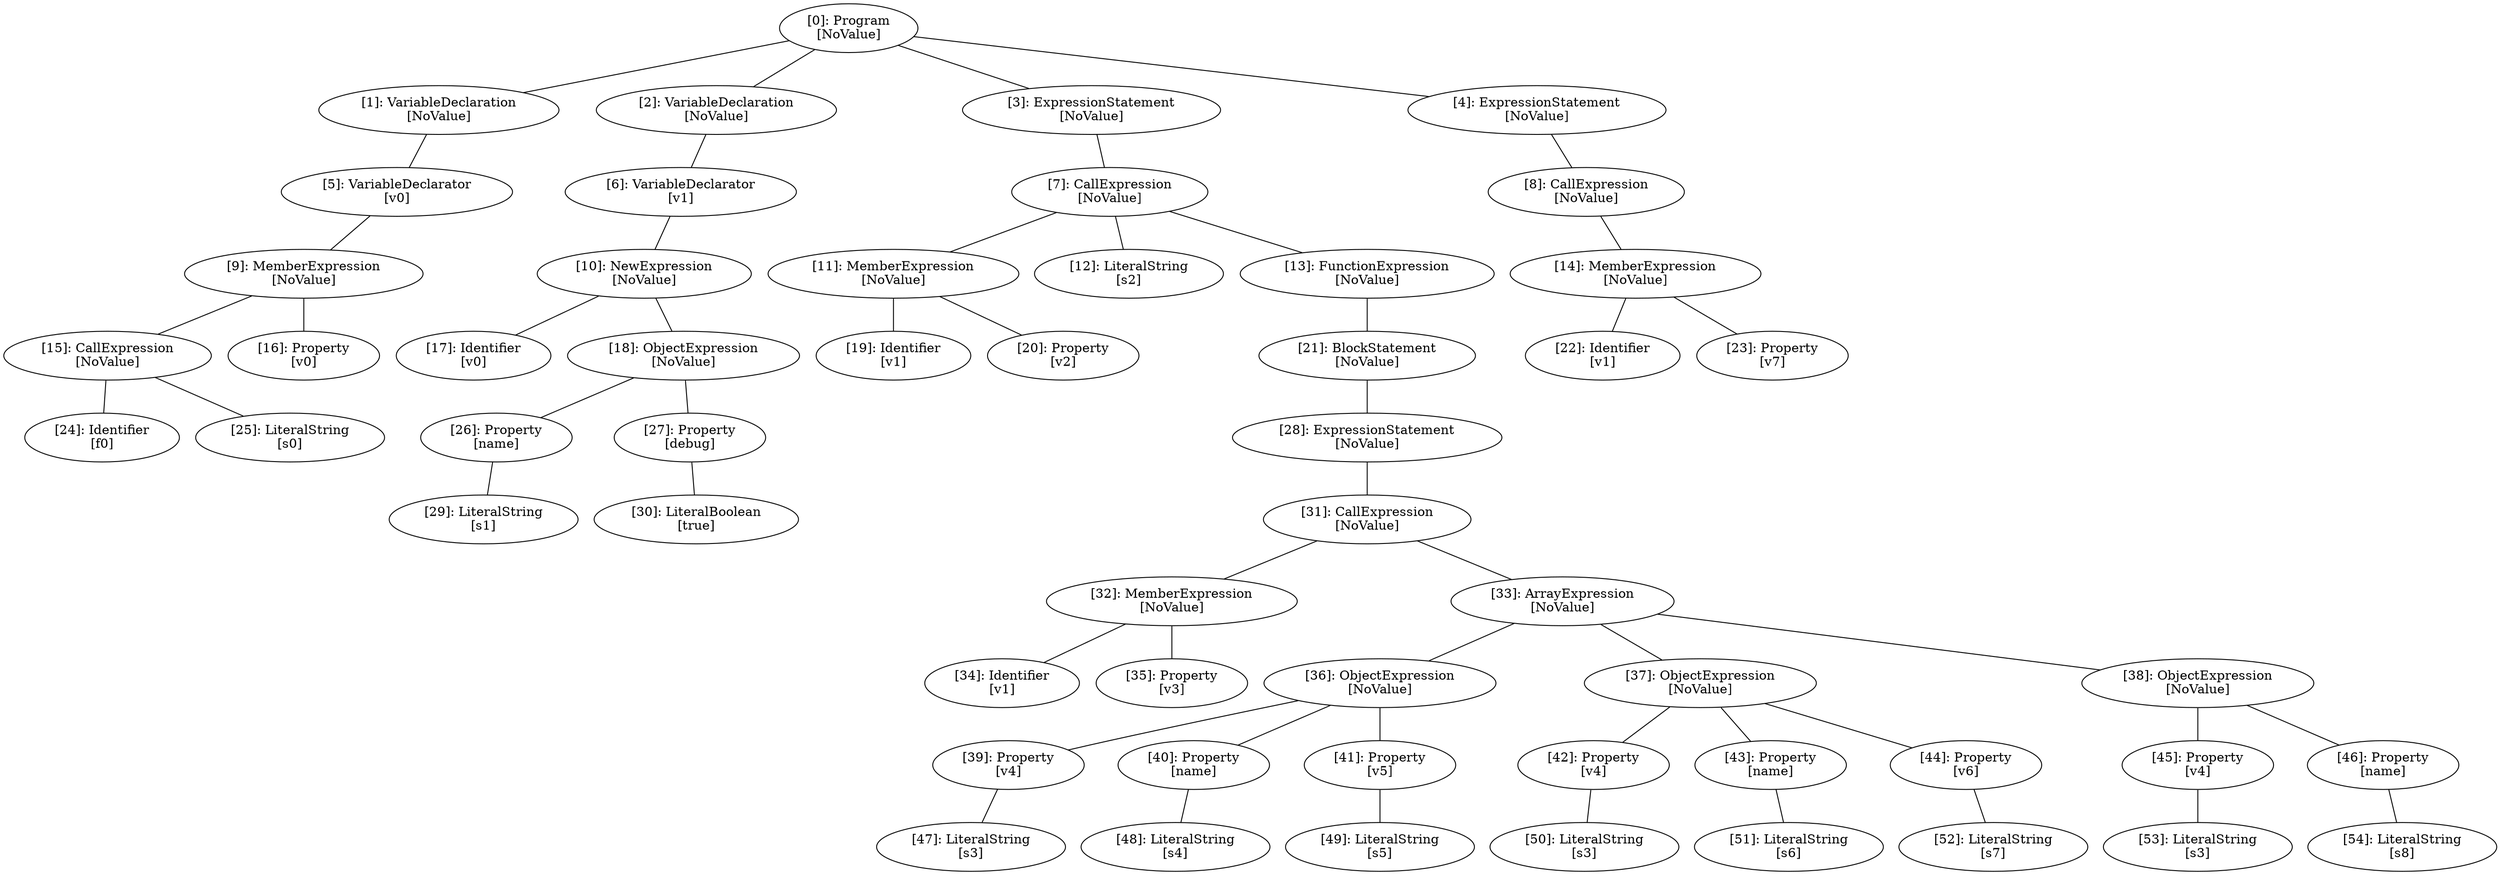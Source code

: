 // Result
graph {
	0 [label="[0]: Program
[NoValue]"]
	1 [label="[1]: VariableDeclaration
[NoValue]"]
	2 [label="[2]: VariableDeclaration
[NoValue]"]
	3 [label="[3]: ExpressionStatement
[NoValue]"]
	4 [label="[4]: ExpressionStatement
[NoValue]"]
	5 [label="[5]: VariableDeclarator
[v0]"]
	6 [label="[6]: VariableDeclarator
[v1]"]
	7 [label="[7]: CallExpression
[NoValue]"]
	8 [label="[8]: CallExpression
[NoValue]"]
	9 [label="[9]: MemberExpression
[NoValue]"]
	10 [label="[10]: NewExpression
[NoValue]"]
	11 [label="[11]: MemberExpression
[NoValue]"]
	12 [label="[12]: LiteralString
[s2]"]
	13 [label="[13]: FunctionExpression
[NoValue]"]
	14 [label="[14]: MemberExpression
[NoValue]"]
	15 [label="[15]: CallExpression
[NoValue]"]
	16 [label="[16]: Property
[v0]"]
	17 [label="[17]: Identifier
[v0]"]
	18 [label="[18]: ObjectExpression
[NoValue]"]
	19 [label="[19]: Identifier
[v1]"]
	20 [label="[20]: Property
[v2]"]
	21 [label="[21]: BlockStatement
[NoValue]"]
	22 [label="[22]: Identifier
[v1]"]
	23 [label="[23]: Property
[v7]"]
	24 [label="[24]: Identifier
[f0]"]
	25 [label="[25]: LiteralString
[s0]"]
	26 [label="[26]: Property
[name]"]
	27 [label="[27]: Property
[debug]"]
	28 [label="[28]: ExpressionStatement
[NoValue]"]
	29 [label="[29]: LiteralString
[s1]"]
	30 [label="[30]: LiteralBoolean
[true]"]
	31 [label="[31]: CallExpression
[NoValue]"]
	32 [label="[32]: MemberExpression
[NoValue]"]
	33 [label="[33]: ArrayExpression
[NoValue]"]
	34 [label="[34]: Identifier
[v1]"]
	35 [label="[35]: Property
[v3]"]
	36 [label="[36]: ObjectExpression
[NoValue]"]
	37 [label="[37]: ObjectExpression
[NoValue]"]
	38 [label="[38]: ObjectExpression
[NoValue]"]
	39 [label="[39]: Property
[v4]"]
	40 [label="[40]: Property
[name]"]
	41 [label="[41]: Property
[v5]"]
	42 [label="[42]: Property
[v4]"]
	43 [label="[43]: Property
[name]"]
	44 [label="[44]: Property
[v6]"]
	45 [label="[45]: Property
[v4]"]
	46 [label="[46]: Property
[name]"]
	47 [label="[47]: LiteralString
[s3]"]
	48 [label="[48]: LiteralString
[s4]"]
	49 [label="[49]: LiteralString
[s5]"]
	50 [label="[50]: LiteralString
[s3]"]
	51 [label="[51]: LiteralString
[s6]"]
	52 [label="[52]: LiteralString
[s7]"]
	53 [label="[53]: LiteralString
[s3]"]
	54 [label="[54]: LiteralString
[s8]"]
	0 -- 1
	0 -- 2
	0 -- 3
	0 -- 4
	1 -- 5
	2 -- 6
	3 -- 7
	4 -- 8
	5 -- 9
	6 -- 10
	7 -- 11
	7 -- 12
	7 -- 13
	8 -- 14
	9 -- 15
	9 -- 16
	10 -- 17
	10 -- 18
	11 -- 19
	11 -- 20
	13 -- 21
	14 -- 22
	14 -- 23
	15 -- 24
	15 -- 25
	18 -- 26
	18 -- 27
	21 -- 28
	26 -- 29
	27 -- 30
	28 -- 31
	31 -- 32
	31 -- 33
	32 -- 34
	32 -- 35
	33 -- 36
	33 -- 37
	33 -- 38
	36 -- 39
	36 -- 40
	36 -- 41
	37 -- 42
	37 -- 43
	37 -- 44
	38 -- 45
	38 -- 46
	39 -- 47
	40 -- 48
	41 -- 49
	42 -- 50
	43 -- 51
	44 -- 52
	45 -- 53
	46 -- 54
}
